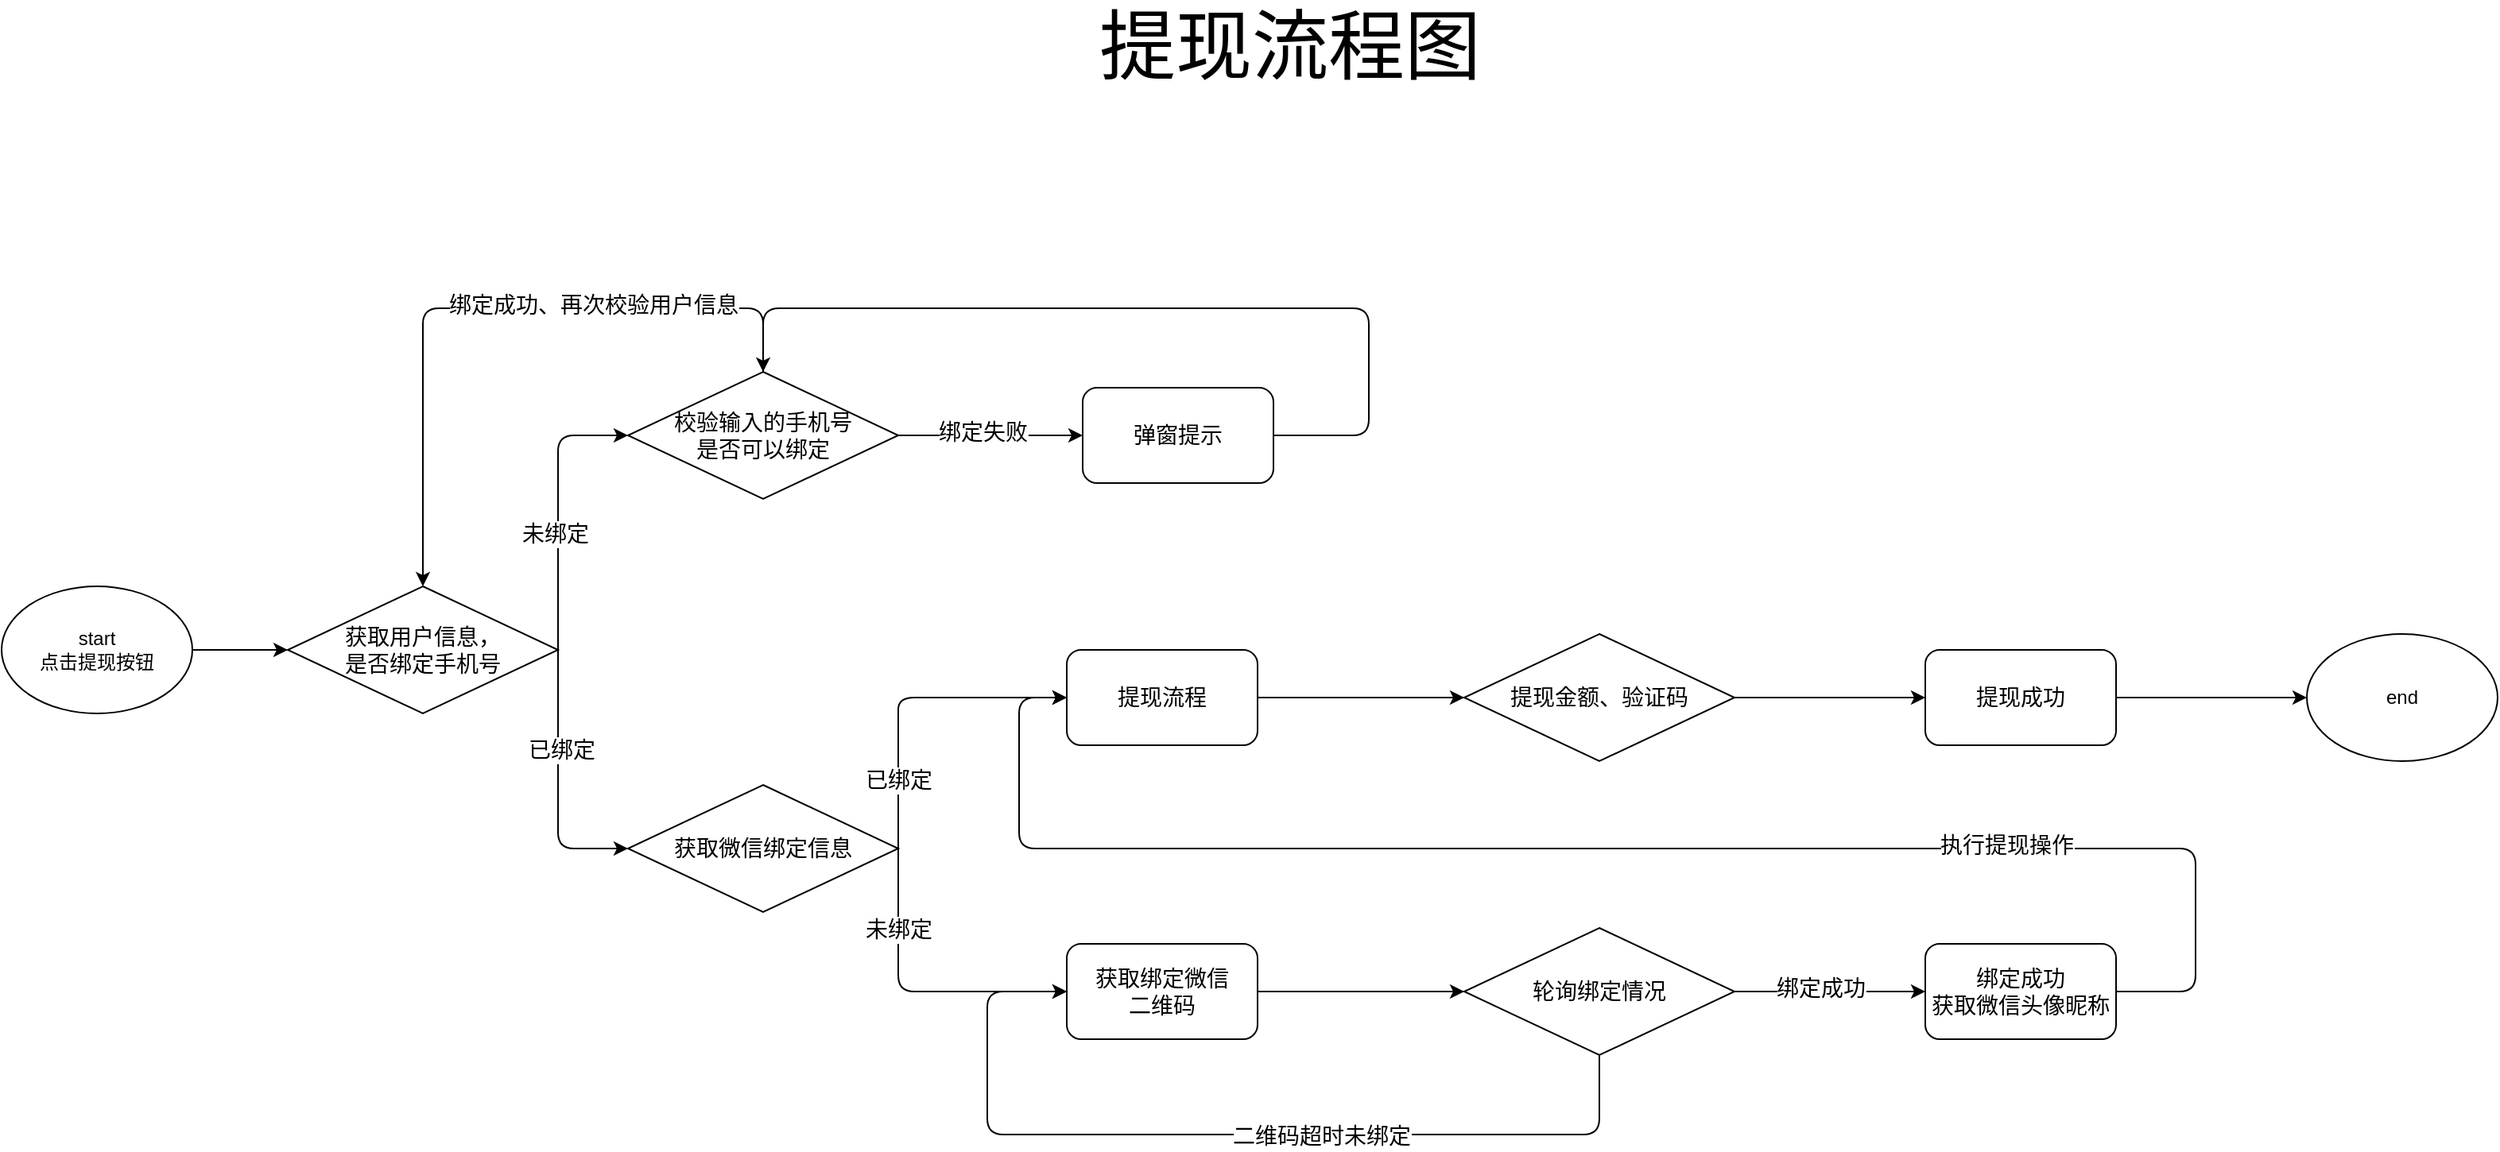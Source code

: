 <mxfile>
    <diagram id="yc3-UoR3Tgwy9VBtutHV" name="提现流程图">
        <mxGraphModel dx="2632" dy="1580" grid="1" gridSize="10" guides="1" tooltips="1" connect="1" arrows="1" fold="1" page="1" pageScale="1" pageWidth="827" pageHeight="1169" math="0" shadow="0">
            <root>
                <mxCell id="0"/>
                <mxCell id="1" parent="0"/>
                <mxCell id="10" style="edgeStyle=none;html=1;exitX=1;exitY=0.5;exitDx=0;exitDy=0;fontSize=14;" edge="1" parent="1" source="4" target="5">
                    <mxGeometry relative="1" as="geometry"/>
                </mxCell>
                <mxCell id="4" value="start&lt;br&gt;点击提现按钮" style="ellipse;whiteSpace=wrap;html=1;" vertex="1" parent="1">
                    <mxGeometry x="20" y="545" width="120" height="80" as="geometry"/>
                </mxCell>
                <mxCell id="42" style="edgeStyle=none;html=1;exitX=1;exitY=0.5;exitDx=0;exitDy=0;entryX=0;entryY=0.5;entryDx=0;entryDy=0;fontSize=14;" edge="1" parent="1" source="5" target="22">
                    <mxGeometry relative="1" as="geometry">
                        <Array as="points">
                            <mxPoint x="370" y="710"/>
                        </Array>
                    </mxGeometry>
                </mxCell>
                <mxCell id="47" value="已绑定" style="edgeLabel;html=1;align=center;verticalAlign=middle;resizable=0;points=[];fontSize=14;" vertex="1" connectable="0" parent="42">
                    <mxGeometry x="-0.439" y="-1" relative="1" as="geometry">
                        <mxPoint x="3" y="15" as="offset"/>
                    </mxGeometry>
                </mxCell>
                <mxCell id="43" style="edgeStyle=none;html=1;exitX=1;exitY=0.5;exitDx=0;exitDy=0;entryX=0;entryY=0.5;entryDx=0;entryDy=0;fontSize=14;" edge="1" parent="1" source="5" target="8">
                    <mxGeometry relative="1" as="geometry">
                        <Array as="points">
                            <mxPoint x="370" y="450"/>
                        </Array>
                    </mxGeometry>
                </mxCell>
                <mxCell id="48" value="未绑定" style="edgeLabel;html=1;align=center;verticalAlign=middle;resizable=0;points=[];fontSize=14;" vertex="1" connectable="0" parent="43">
                    <mxGeometry x="0.417" y="-1" relative="1" as="geometry">
                        <mxPoint x="-3" y="54" as="offset"/>
                    </mxGeometry>
                </mxCell>
                <mxCell id="5" value="&lt;font style=&quot;font-size: 14px&quot;&gt;获取用户信息，&lt;br&gt;是否绑定手机号&lt;/font&gt;" style="rhombus;whiteSpace=wrap;html=1;" vertex="1" parent="1">
                    <mxGeometry x="200" y="545" width="170" height="80" as="geometry"/>
                </mxCell>
                <mxCell id="50" style="edgeStyle=none;html=1;exitX=1;exitY=0.5;exitDx=0;exitDy=0;entryX=0;entryY=0.5;entryDx=0;entryDy=0;fontSize=14;" edge="1" parent="1" source="8" target="12">
                    <mxGeometry relative="1" as="geometry"/>
                </mxCell>
                <mxCell id="51" value="绑定失败" style="edgeLabel;html=1;align=center;verticalAlign=middle;resizable=0;points=[];fontSize=14;" vertex="1" connectable="0" parent="50">
                    <mxGeometry x="-0.386" y="2" relative="1" as="geometry">
                        <mxPoint x="17" as="offset"/>
                    </mxGeometry>
                </mxCell>
                <mxCell id="52" style="edgeStyle=none;html=1;exitX=0.5;exitY=0;exitDx=0;exitDy=0;entryX=0.5;entryY=0;entryDx=0;entryDy=0;fontSize=14;" edge="1" parent="1" source="8" target="5">
                    <mxGeometry relative="1" as="geometry">
                        <Array as="points">
                            <mxPoint x="499" y="370"/>
                            <mxPoint x="285" y="370"/>
                        </Array>
                    </mxGeometry>
                </mxCell>
                <mxCell id="53" value="绑定成功、再次校验用户信息" style="edgeLabel;html=1;align=center;verticalAlign=middle;resizable=0;points=[];fontSize=14;" vertex="1" connectable="0" parent="52">
                    <mxGeometry x="-0.162" y="3" relative="1" as="geometry">
                        <mxPoint x="33" y="-5" as="offset"/>
                    </mxGeometry>
                </mxCell>
                <mxCell id="8" value="&lt;span style=&quot;font-size: 14px&quot;&gt;校验输入的手机号&lt;br&gt;是否可以绑定&lt;/span&gt;" style="rhombus;whiteSpace=wrap;html=1;" vertex="1" parent="1">
                    <mxGeometry x="414" y="410" width="170" height="80" as="geometry"/>
                </mxCell>
                <mxCell id="66" style="edgeStyle=none;html=1;exitX=1;exitY=0.5;exitDx=0;exitDy=0;entryX=0.5;entryY=0;entryDx=0;entryDy=0;fontSize=48;" edge="1" parent="1" source="12" target="8">
                    <mxGeometry relative="1" as="geometry">
                        <Array as="points">
                            <mxPoint x="880" y="450"/>
                            <mxPoint x="880" y="370"/>
                            <mxPoint x="499" y="370"/>
                        </Array>
                    </mxGeometry>
                </mxCell>
                <mxCell id="12" value="弹窗提示" style="rounded=1;whiteSpace=wrap;html=1;fontSize=14;" vertex="1" parent="1">
                    <mxGeometry x="700" y="420" width="120" height="60" as="geometry"/>
                </mxCell>
                <mxCell id="36" style="edgeStyle=none;html=1;exitX=1;exitY=0.5;exitDx=0;exitDy=0;entryX=0;entryY=0.5;entryDx=0;entryDy=0;fontSize=14;" edge="1" parent="1" source="22" target="26">
                    <mxGeometry relative="1" as="geometry">
                        <Array as="points">
                            <mxPoint x="584" y="800"/>
                        </Array>
                    </mxGeometry>
                </mxCell>
                <mxCell id="40" value="未绑定" style="edgeLabel;html=1;align=center;verticalAlign=middle;resizable=0;points=[];fontSize=14;" vertex="1" connectable="0" parent="36">
                    <mxGeometry x="-0.393" y="-1" relative="1" as="geometry">
                        <mxPoint x="1" y="-9" as="offset"/>
                    </mxGeometry>
                </mxCell>
                <mxCell id="38" style="edgeStyle=none;html=1;exitX=1;exitY=0.5;exitDx=0;exitDy=0;entryX=0;entryY=0.5;entryDx=0;entryDy=0;fontSize=14;" edge="1" parent="1" source="22" target="24">
                    <mxGeometry relative="1" as="geometry">
                        <Array as="points">
                            <mxPoint x="584" y="640"/>
                            <mxPoint x="584" y="615"/>
                        </Array>
                    </mxGeometry>
                </mxCell>
                <mxCell id="54" value="已绑定" style="edgeLabel;html=1;align=center;verticalAlign=middle;resizable=0;points=[];fontSize=14;" vertex="1" connectable="0" parent="38">
                    <mxGeometry x="-0.738" relative="1" as="geometry">
                        <mxPoint y="-17" as="offset"/>
                    </mxGeometry>
                </mxCell>
                <mxCell id="22" value="&lt;span style=&quot;font-size: 14px&quot;&gt;获取微信绑定信息&lt;/span&gt;" style="rhombus;whiteSpace=wrap;html=1;" vertex="1" parent="1">
                    <mxGeometry x="414" y="670" width="170" height="80" as="geometry"/>
                </mxCell>
                <mxCell id="41" style="edgeStyle=none;html=1;exitX=1;exitY=0.5;exitDx=0;exitDy=0;entryX=0;entryY=0.5;entryDx=0;entryDy=0;fontSize=14;" edge="1" parent="1" source="24" target="25">
                    <mxGeometry relative="1" as="geometry"/>
                </mxCell>
                <mxCell id="24" value="提现流程" style="rounded=1;whiteSpace=wrap;html=1;fontSize=14;" vertex="1" parent="1">
                    <mxGeometry x="690" y="585" width="120" height="60" as="geometry"/>
                </mxCell>
                <mxCell id="62" style="edgeStyle=none;html=1;exitX=1;exitY=0.5;exitDx=0;exitDy=0;entryX=0;entryY=0.5;entryDx=0;entryDy=0;fontSize=14;" edge="1" parent="1" source="25" target="27">
                    <mxGeometry relative="1" as="geometry"/>
                </mxCell>
                <mxCell id="25" value="&lt;font style=&quot;font-size: 14px&quot;&gt;提现金额、验证码&lt;/font&gt;" style="rhombus;whiteSpace=wrap;html=1;" vertex="1" parent="1">
                    <mxGeometry x="940" y="575" width="170" height="80" as="geometry"/>
                </mxCell>
                <mxCell id="35" style="edgeStyle=none;html=1;exitX=1;exitY=0.5;exitDx=0;exitDy=0;entryX=0;entryY=0.5;entryDx=0;entryDy=0;fontSize=14;" edge="1" parent="1" source="26" target="28">
                    <mxGeometry relative="1" as="geometry"/>
                </mxCell>
                <mxCell id="26" value="获取绑定微信&lt;br&gt;二维码" style="rounded=1;whiteSpace=wrap;html=1;fontSize=14;" vertex="1" parent="1">
                    <mxGeometry x="690" y="770" width="120" height="60" as="geometry"/>
                </mxCell>
                <mxCell id="67" style="edgeStyle=none;html=1;exitX=1;exitY=0.5;exitDx=0;exitDy=0;entryX=0;entryY=0.5;entryDx=0;entryDy=0;fontSize=48;" edge="1" parent="1" source="27" target="49">
                    <mxGeometry relative="1" as="geometry"/>
                </mxCell>
                <mxCell id="27" value="提现成功" style="rounded=1;whiteSpace=wrap;html=1;fontSize=14;" vertex="1" parent="1">
                    <mxGeometry x="1230" y="585" width="120" height="60" as="geometry"/>
                </mxCell>
                <mxCell id="30" style="edgeStyle=none;html=1;exitX=1;exitY=0.5;exitDx=0;exitDy=0;entryX=0;entryY=0.5;entryDx=0;entryDy=0;fontSize=14;" edge="1" parent="1" source="28" target="29">
                    <mxGeometry relative="1" as="geometry">
                        <Array as="points">
                            <mxPoint x="1170" y="800"/>
                        </Array>
                    </mxGeometry>
                </mxCell>
                <mxCell id="64" value="绑定成功" style="edgeLabel;html=1;align=center;verticalAlign=middle;resizable=0;points=[];fontSize=14;" vertex="1" connectable="0" parent="30">
                    <mxGeometry x="-0.25" y="-2" relative="1" as="geometry">
                        <mxPoint x="9" y="-4" as="offset"/>
                    </mxGeometry>
                </mxCell>
                <mxCell id="32" style="edgeStyle=none;html=1;exitX=0.5;exitY=1;exitDx=0;exitDy=0;entryX=0;entryY=0.5;entryDx=0;entryDy=0;fontSize=14;" edge="1" parent="1" source="28" target="26">
                    <mxGeometry relative="1" as="geometry">
                        <Array as="points">
                            <mxPoint x="1025" y="890"/>
                            <mxPoint x="640" y="890"/>
                            <mxPoint x="640" y="800"/>
                        </Array>
                    </mxGeometry>
                </mxCell>
                <mxCell id="34" value="二维码超时未绑定" style="edgeLabel;html=1;align=center;verticalAlign=middle;resizable=0;points=[];fontSize=14;" vertex="1" connectable="0" parent="32">
                    <mxGeometry x="-0.212" y="1" relative="1" as="geometry">
                        <mxPoint x="1" as="offset"/>
                    </mxGeometry>
                </mxCell>
                <mxCell id="28" value="&lt;span style=&quot;font-size: 14px&quot;&gt;轮询绑定情况&lt;/span&gt;" style="rhombus;whiteSpace=wrap;html=1;" vertex="1" parent="1">
                    <mxGeometry x="940" y="760" width="170" height="80" as="geometry"/>
                </mxCell>
                <mxCell id="60" style="edgeStyle=none;html=1;exitX=1;exitY=0.5;exitDx=0;exitDy=0;entryX=0;entryY=0.5;entryDx=0;entryDy=0;fontSize=14;" edge="1" parent="1" source="29" target="24">
                    <mxGeometry relative="1" as="geometry">
                        <Array as="points">
                            <mxPoint x="1400" y="800"/>
                            <mxPoint x="1400" y="710"/>
                            <mxPoint x="660" y="710"/>
                            <mxPoint x="660" y="615"/>
                        </Array>
                    </mxGeometry>
                </mxCell>
                <mxCell id="61" value="执行提现操作" style="edgeLabel;html=1;align=center;verticalAlign=middle;resizable=0;points=[];fontSize=14;" vertex="1" connectable="0" parent="60">
                    <mxGeometry x="-0.484" y="2" relative="1" as="geometry">
                        <mxPoint y="-4" as="offset"/>
                    </mxGeometry>
                </mxCell>
                <mxCell id="29" value="绑定成功&lt;br&gt;获取微信头像昵称" style="rounded=1;whiteSpace=wrap;html=1;fontSize=14;" vertex="1" parent="1">
                    <mxGeometry x="1230" y="770" width="120" height="60" as="geometry"/>
                </mxCell>
                <mxCell id="49" value="end" style="ellipse;whiteSpace=wrap;html=1;" vertex="1" parent="1">
                    <mxGeometry x="1470" y="575" width="120" height="80" as="geometry"/>
                </mxCell>
                <mxCell id="65" value="&lt;font style=&quot;font-size: 48px&quot;&gt;提现流程图&lt;/font&gt;" style="text;html=1;align=center;verticalAlign=middle;resizable=0;points=[];autosize=1;strokeColor=none;fillColor=none;fontSize=14;" vertex="1" parent="1">
                    <mxGeometry x="700" y="190" width="260" height="30" as="geometry"/>
                </mxCell>
            </root>
        </mxGraphModel>
    </diagram>
</mxfile>